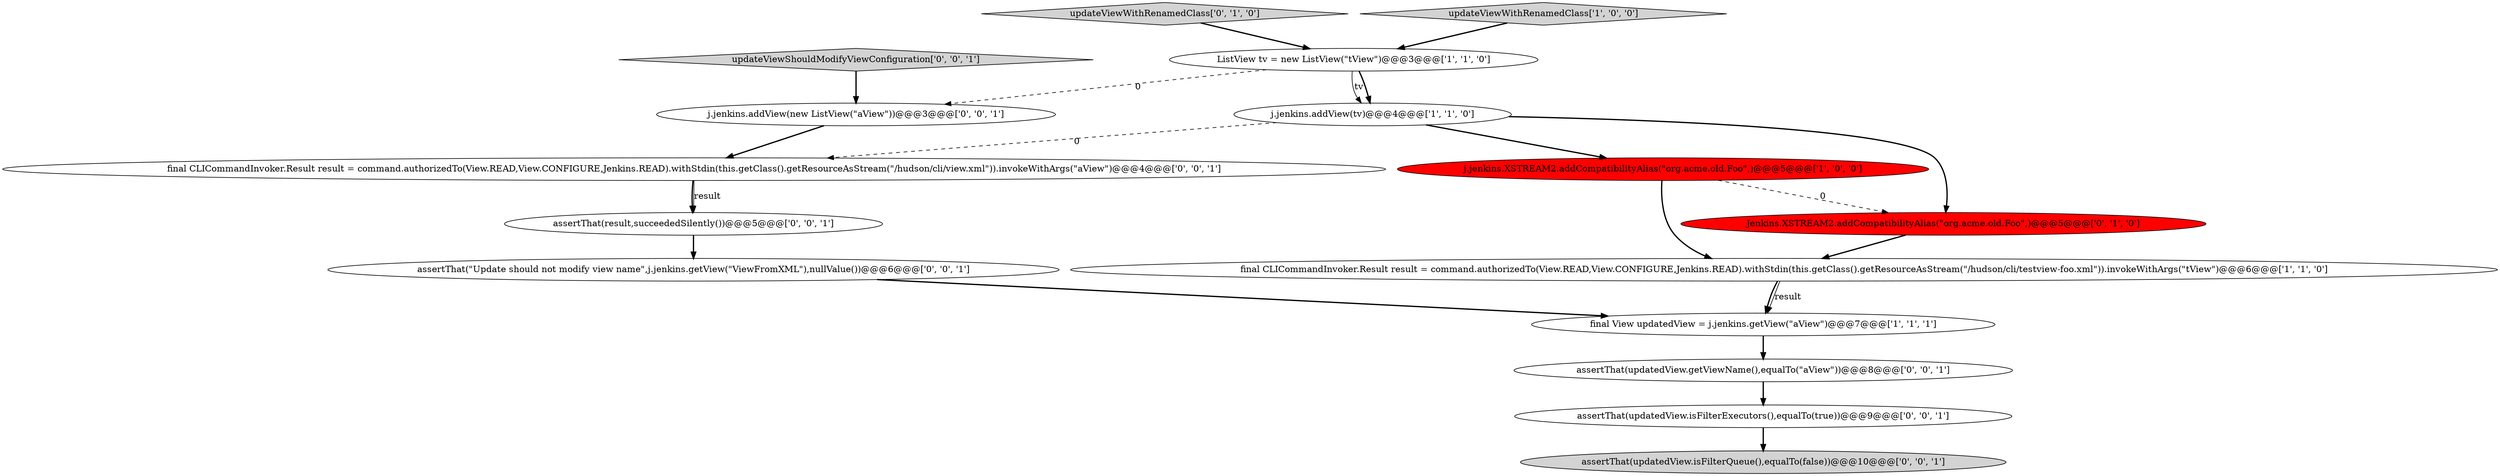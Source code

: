 digraph {
3 [style = filled, label = "j.jenkins.XSTREAM2.addCompatibilityAlias(\"org.acme.old.Foo\",)@@@5@@@['1', '0', '0']", fillcolor = red, shape = ellipse image = "AAA1AAABBB1BBB"];
13 [style = filled, label = "j.jenkins.addView(new ListView(\"aView\"))@@@3@@@['0', '0', '1']", fillcolor = white, shape = ellipse image = "AAA0AAABBB3BBB"];
9 [style = filled, label = "final CLICommandInvoker.Result result = command.authorizedTo(View.READ,View.CONFIGURE,Jenkins.READ).withStdin(this.getClass().getResourceAsStream(\"/hudson/cli/view.xml\")).invokeWithArgs(\"aView\")@@@4@@@['0', '0', '1']", fillcolor = white, shape = ellipse image = "AAA0AAABBB3BBB"];
1 [style = filled, label = "final CLICommandInvoker.Result result = command.authorizedTo(View.READ,View.CONFIGURE,Jenkins.READ).withStdin(this.getClass().getResourceAsStream(\"/hudson/cli/testview-foo.xml\")).invokeWithArgs(\"tView\")@@@6@@@['1', '1', '0']", fillcolor = white, shape = ellipse image = "AAA0AAABBB1BBB"];
7 [style = filled, label = "updateViewWithRenamedClass['0', '1', '0']", fillcolor = lightgray, shape = diamond image = "AAA0AAABBB2BBB"];
10 [style = filled, label = "updateViewShouldModifyViewConfiguration['0', '0', '1']", fillcolor = lightgray, shape = diamond image = "AAA0AAABBB3BBB"];
8 [style = filled, label = "assertThat(result,succeededSilently())@@@5@@@['0', '0', '1']", fillcolor = white, shape = ellipse image = "AAA0AAABBB3BBB"];
11 [style = filled, label = "assertThat(updatedView.getViewName(),equalTo(\"aView\"))@@@8@@@['0', '0', '1']", fillcolor = white, shape = ellipse image = "AAA0AAABBB3BBB"];
6 [style = filled, label = "Jenkins.XSTREAM2.addCompatibilityAlias(\"org.acme.old.Foo\",)@@@5@@@['0', '1', '0']", fillcolor = red, shape = ellipse image = "AAA1AAABBB2BBB"];
15 [style = filled, label = "assertThat(updatedView.isFilterExecutors(),equalTo(true))@@@9@@@['0', '0', '1']", fillcolor = white, shape = ellipse image = "AAA0AAABBB3BBB"];
12 [style = filled, label = "assertThat(updatedView.isFilterQueue(),equalTo(false))@@@10@@@['0', '0', '1']", fillcolor = lightgray, shape = ellipse image = "AAA0AAABBB3BBB"];
5 [style = filled, label = "ListView tv = new ListView(\"tView\")@@@3@@@['1', '1', '0']", fillcolor = white, shape = ellipse image = "AAA0AAABBB1BBB"];
4 [style = filled, label = "final View updatedView = j.jenkins.getView(\"aView\")@@@7@@@['1', '1', '1']", fillcolor = white, shape = ellipse image = "AAA0AAABBB1BBB"];
14 [style = filled, label = "assertThat(\"Update should not modify view name\",j.jenkins.getView(\"ViewFromXML\"),nullValue())@@@6@@@['0', '0', '1']", fillcolor = white, shape = ellipse image = "AAA0AAABBB3BBB"];
0 [style = filled, label = "updateViewWithRenamedClass['1', '0', '0']", fillcolor = lightgray, shape = diamond image = "AAA0AAABBB1BBB"];
2 [style = filled, label = "j.jenkins.addView(tv)@@@4@@@['1', '1', '0']", fillcolor = white, shape = ellipse image = "AAA0AAABBB1BBB"];
5->13 [style = dashed, label="0"];
1->4 [style = bold, label=""];
3->6 [style = dashed, label="0"];
3->1 [style = bold, label=""];
2->6 [style = bold, label=""];
2->3 [style = bold, label=""];
8->14 [style = bold, label=""];
1->4 [style = solid, label="result"];
9->8 [style = bold, label=""];
5->2 [style = solid, label="tv"];
11->15 [style = bold, label=""];
6->1 [style = bold, label=""];
5->2 [style = bold, label=""];
7->5 [style = bold, label=""];
10->13 [style = bold, label=""];
2->9 [style = dashed, label="0"];
9->8 [style = solid, label="result"];
15->12 [style = bold, label=""];
13->9 [style = bold, label=""];
4->11 [style = bold, label=""];
0->5 [style = bold, label=""];
14->4 [style = bold, label=""];
}
